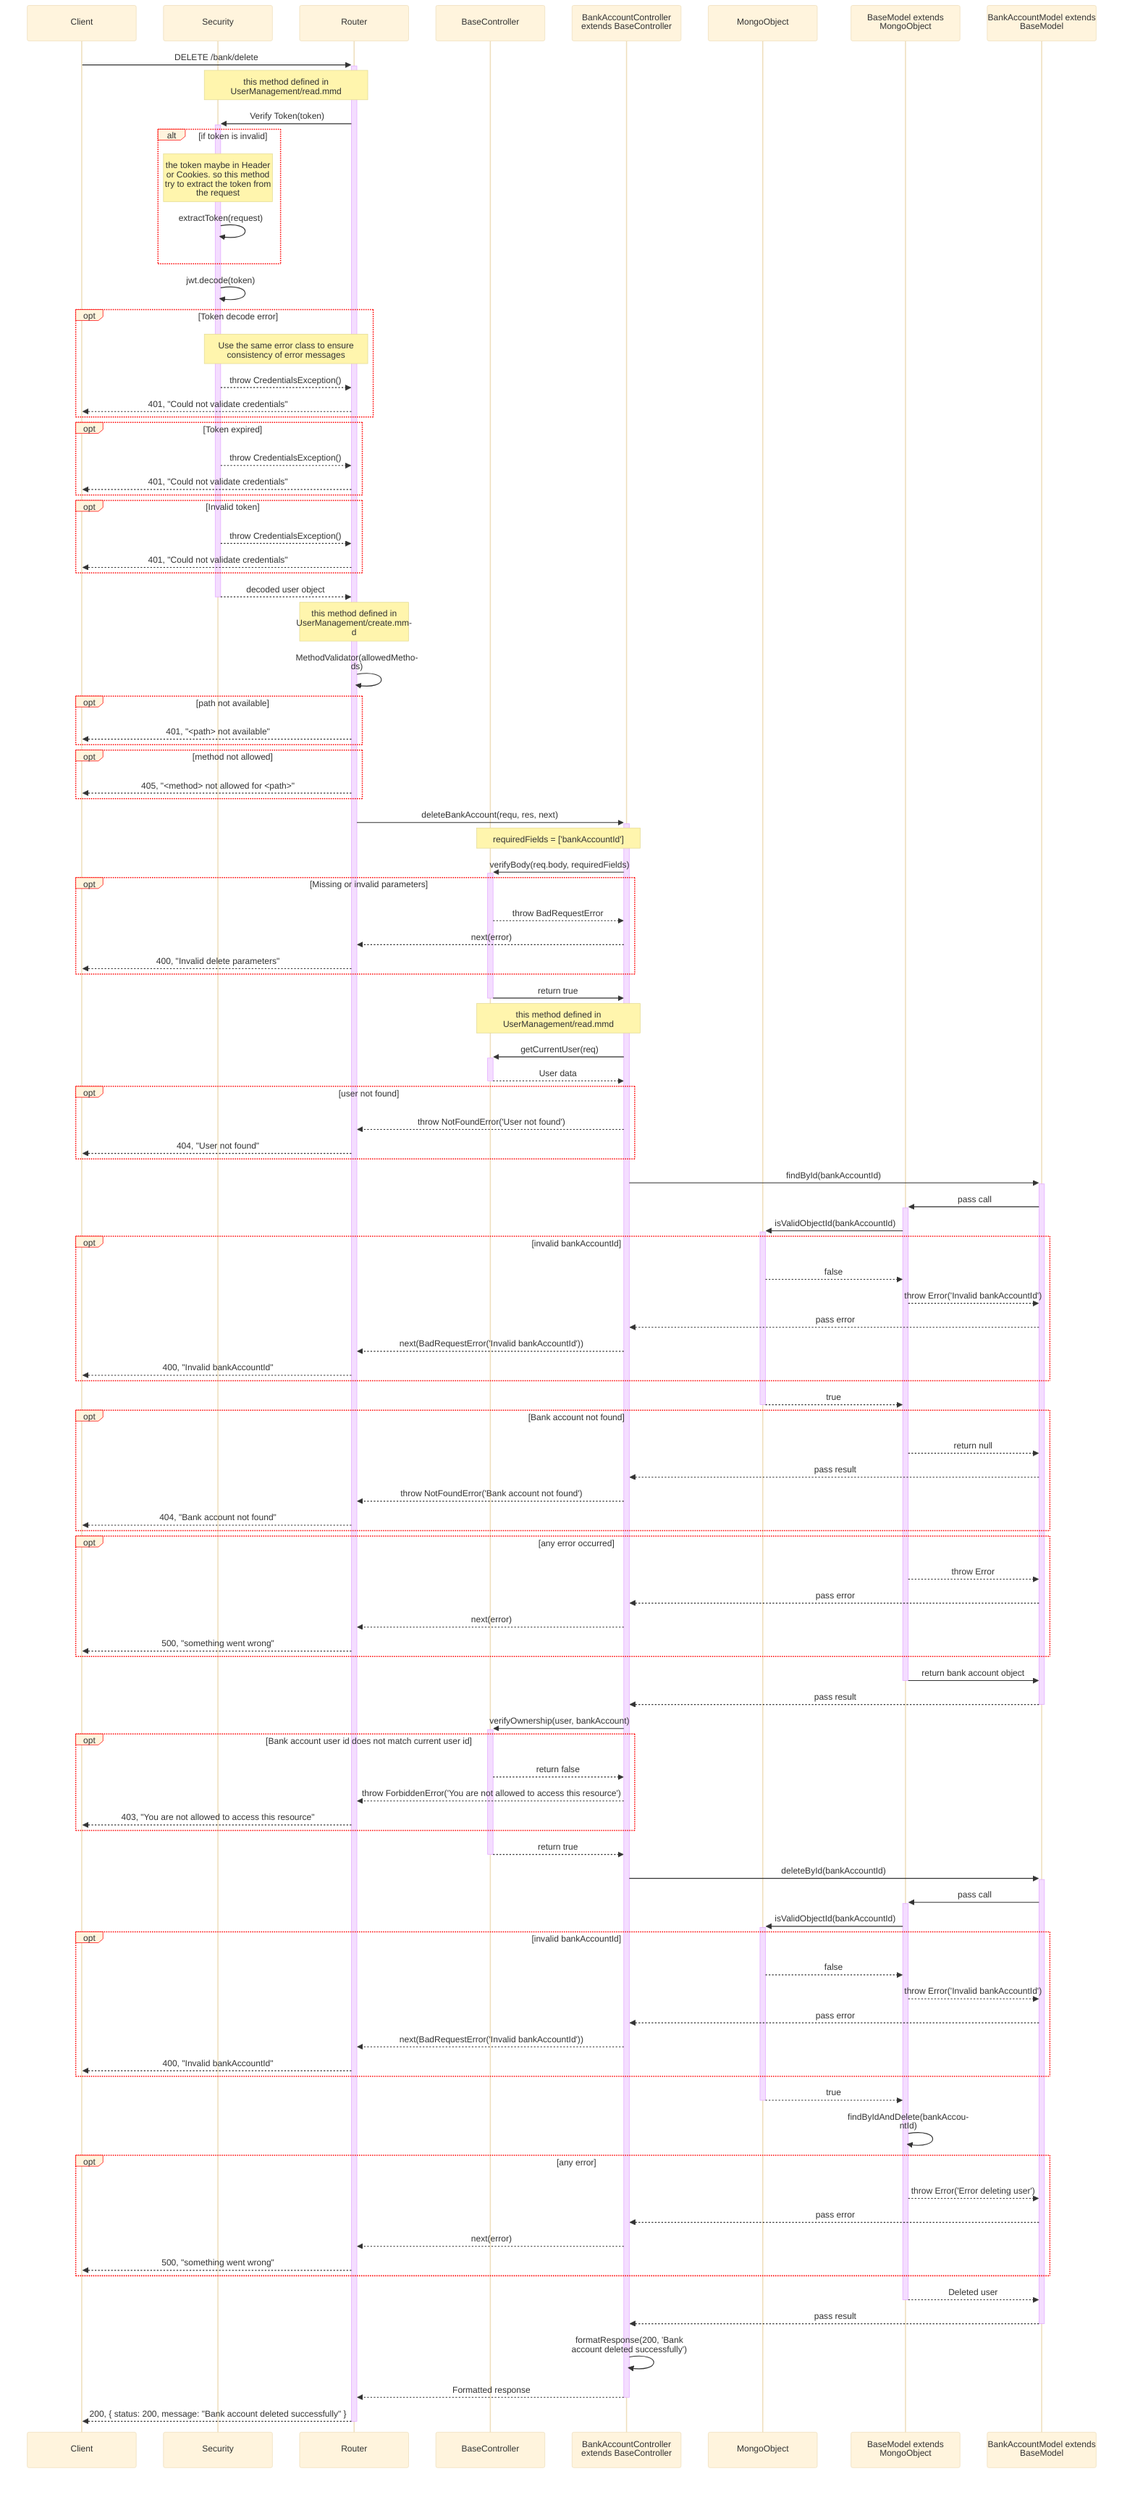 %%{
    init: {
        "theme":"base",
        "themeVariables": {
            'labelBoxBorderColor': '#ff0000'
        },
        "sequence": { 
            "wrap": true, 
            "width": 200 
        } 
    }
}%%
sequenceDiagram
    participant Client
    participant Sec as Security
    participant Router
    participant BaseCont as BaseController
    participant Cont as BankAccountController extends BaseController
    participant Mongo as MongoObject
    participant BaseModel as BaseModel extends MongoObject
    participant Model as BankAccountModel extends BaseModel

    Client->>+Router: DELETE /bank/delete
    Note over Sec, Router: this method defined in UserManagement/read.mmd
    Router->>+Sec: Verify Token(token)
    alt if token is invalid
    Note over Sec: the token maybe in Header or Cookies. so this method try to extract the token from the request
        Sec->>Sec: extractToken(request)
    end
    Sec->>Sec: jwt.decode(token)
    opt Token decode error
        Note over Sec, Router: Use the same error class to ensure consistency of error messages 
        Sec-->>Router: throw CredentialsException()
        Router-->>Client: 401, "Could not validate credentials"
    end
    opt Token expired
        Sec-->>Router: throw CredentialsException()
        Router-->>Client: 401, "Could not validate credentials"
    end
    opt Invalid token
        Sec-->>Router: throw CredentialsException()
        Router-->>Client: 401, "Could not validate credentials"
    end
    Sec-->>-Router: decoded user object
    Note over Router : this method defined in UserManagement/create.mmd
    Router->>Router: MethodValidator(allowedMethods)
    opt path not available
        Router-->>Client: 401, "<path> not available"
    end
    opt method not allowed
        Router-->>Client: 405, "<method> not allowed for <path>"
    end
    Router->>+Cont: deleteBankAccount(requ, res, next)
    Note over Cont, BaseCont: requiredFields = ['bankAccountId']
    Cont->>+BaseCont: verifyBody(req.body, requiredFields)
    opt Missing or invalid parameters
        BaseCont-->>Cont: throw BadRequestError
        Cont-->>Router: next(error)
        Router-->>Client: 400, "Invalid delete parameters"
    end
    BaseCont->>-Cont: return true
    Note over Cont, BaseCont: this method defined in UserManagement/read.mmd
    Cont->>+BaseCont: getCurrentUser(req)
    BaseCont-->>-Cont: User data
    opt user not found
        Cont-->>Router: throw NotFoundError('User not found')
        Router-->>Client: 404, "User not found"
    end
    Cont->>+Model: findById(bankAccountId)
    Model->>+BaseModel: pass call
    BaseModel->>+Mongo: isValidObjectId(bankAccountId)
    opt invalid bankAccountId
        Mongo-->>BaseModel: false
        BaseModel-->>Model: throw Error('Invalid bankAccountId')
        Model-->>Cont: pass error
        Cont-->>Router: next(BadRequestError('Invalid bankAccountId'))
        Router-->>Client: 400, "Invalid bankAccountId"
    end
    Mongo-->>-BaseModel: true
    opt Bank account not found
        BaseModel-->>Model: return null
        Model-->>Cont: pass result
        Cont-->>Router: throw NotFoundError('Bank account not found')
        Router-->>Client: 404, "Bank account not found"
    end
    opt any error occurred
        BaseModel-->>Model: throw Error
        Model-->>Cont: pass error
        Cont-->>Router: next(error)
        Router-->>Client: 500, "something went wrong"
    end
    BaseModel->>-Model: return bank account object
    Model-->>-Cont: pass result
    Cont->>+BaseCont: verifyOwnership(user, bankAccount)
    opt Bank account user id does not match current user id
        BaseCont-->>Cont: return false
        Cont-->>Router: throw ForbiddenError('You are not allowed to access this resource')
        Router-->>Client: 403, "You are not allowed to access this resource"
    end
    BaseCont-->>-Cont: return true
    Cont->>+Model: deleteById(bankAccountId)
    Model->>+BaseModel: pass call
    BaseModel->>+Mongo: isValidObjectId(bankAccountId)
    opt invalid bankAccountId
        Mongo-->>BaseModel: false
        BaseModel-->>Model: throw Error('Invalid bankAccountId')
        Model-->>Cont: pass error
        Cont-->>Router: next(BadRequestError('Invalid bankAccountId'))
        Router-->>Client: 400, "Invalid bankAccountId"
    end
    Mongo-->>-BaseModel: true
    BaseModel->>BaseModel: findByIdAndDelete(bankAccountId)
    opt any error
        BaseModel-->>Model: throw Error('Error deleting user')
        Model-->>Cont: pass error
        Cont-->>Router: next(error)
        Router-->>Client: 500, "something went wrong"
    end
    BaseModel-->>-Model: Deleted user
    Model-->>-Cont: pass result
    Cont->>Cont: formatResponse(200, 'Bank account deleted successfully')
    Cont-->>-Router: Formatted response
    Router-->>-Client: 200, { status: 200, message: "Bank account deleted successfully" }